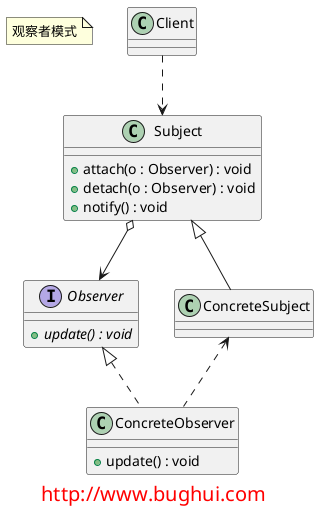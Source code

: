 @startuml

note "观察者模式" as name

class Subject{
    + attach(o : Observer) : void
    + detach(o : Observer) : void
    + notify() : void
}

interface Observer{
    + {abstract} update() : void
}

class ConcreteSubject{

}

class ConcreteObserver{
    + update() : void
}

Subject <|-- ConcreteSubject
Observer <|.. ConcreteObserver
Subject o--> Observer
ConcreteSubject <.. ConcreteObserver

Client ..> Subject

footer
<font size="20" color="red">http://www.bughui.com</font>
endfooter

@enduml